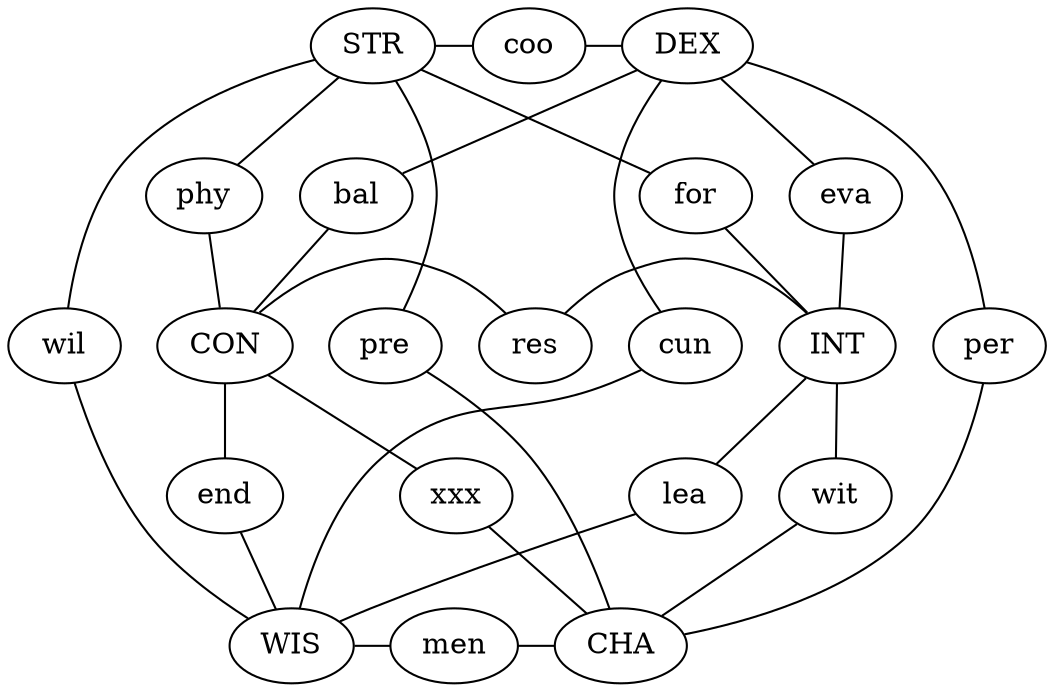 
graph abilities {

  STR -- pre -- CHA;
  DEX -- cun -- WIS;

  STR -- coo -- DEX;
  DEX -- bal -- CON;

  STR -- phy -- CON;
  STR -- for -- INT;
  DEX -- eva -- INT;

  CON -- res -- INT;

  CON -- end -- WIS;
  INT -- wit -- CHA;

  CON -- xxx -- CHA;
  INT -- lea -- WIS;

  WIS -- men -- CHA;

  STR -- wil -- WIS;
  DEX -- per -- CHA;

  { rank=same; STR coo DEX }
  { rank=same; CON res INT }
  //{ rank=same; wil CON res INT per }
  { rank=same; pre wil CON res INT per cun }
  { rank=same; end xxx lea wit }
  { rank=same; WIS men CHA }

  //{ rank=same; STR coo DEX }
  //{ rank=same; for phy eva bal }
  //{ rank=same; wil INT res CON cun }
  //{ rank=same; pre wit WIS xxx per }

 //{ rank=same; STR DEX CON INT WIS CHA }
   //
 //{ rank=same; STR DEX CON }
 //{ rank=same; INT WIS CHA }
   //
 //{ rank=same; STR INT }
 //{ rank=same; CON WIS }
 //{ rank=same; DEX CHA }
}

